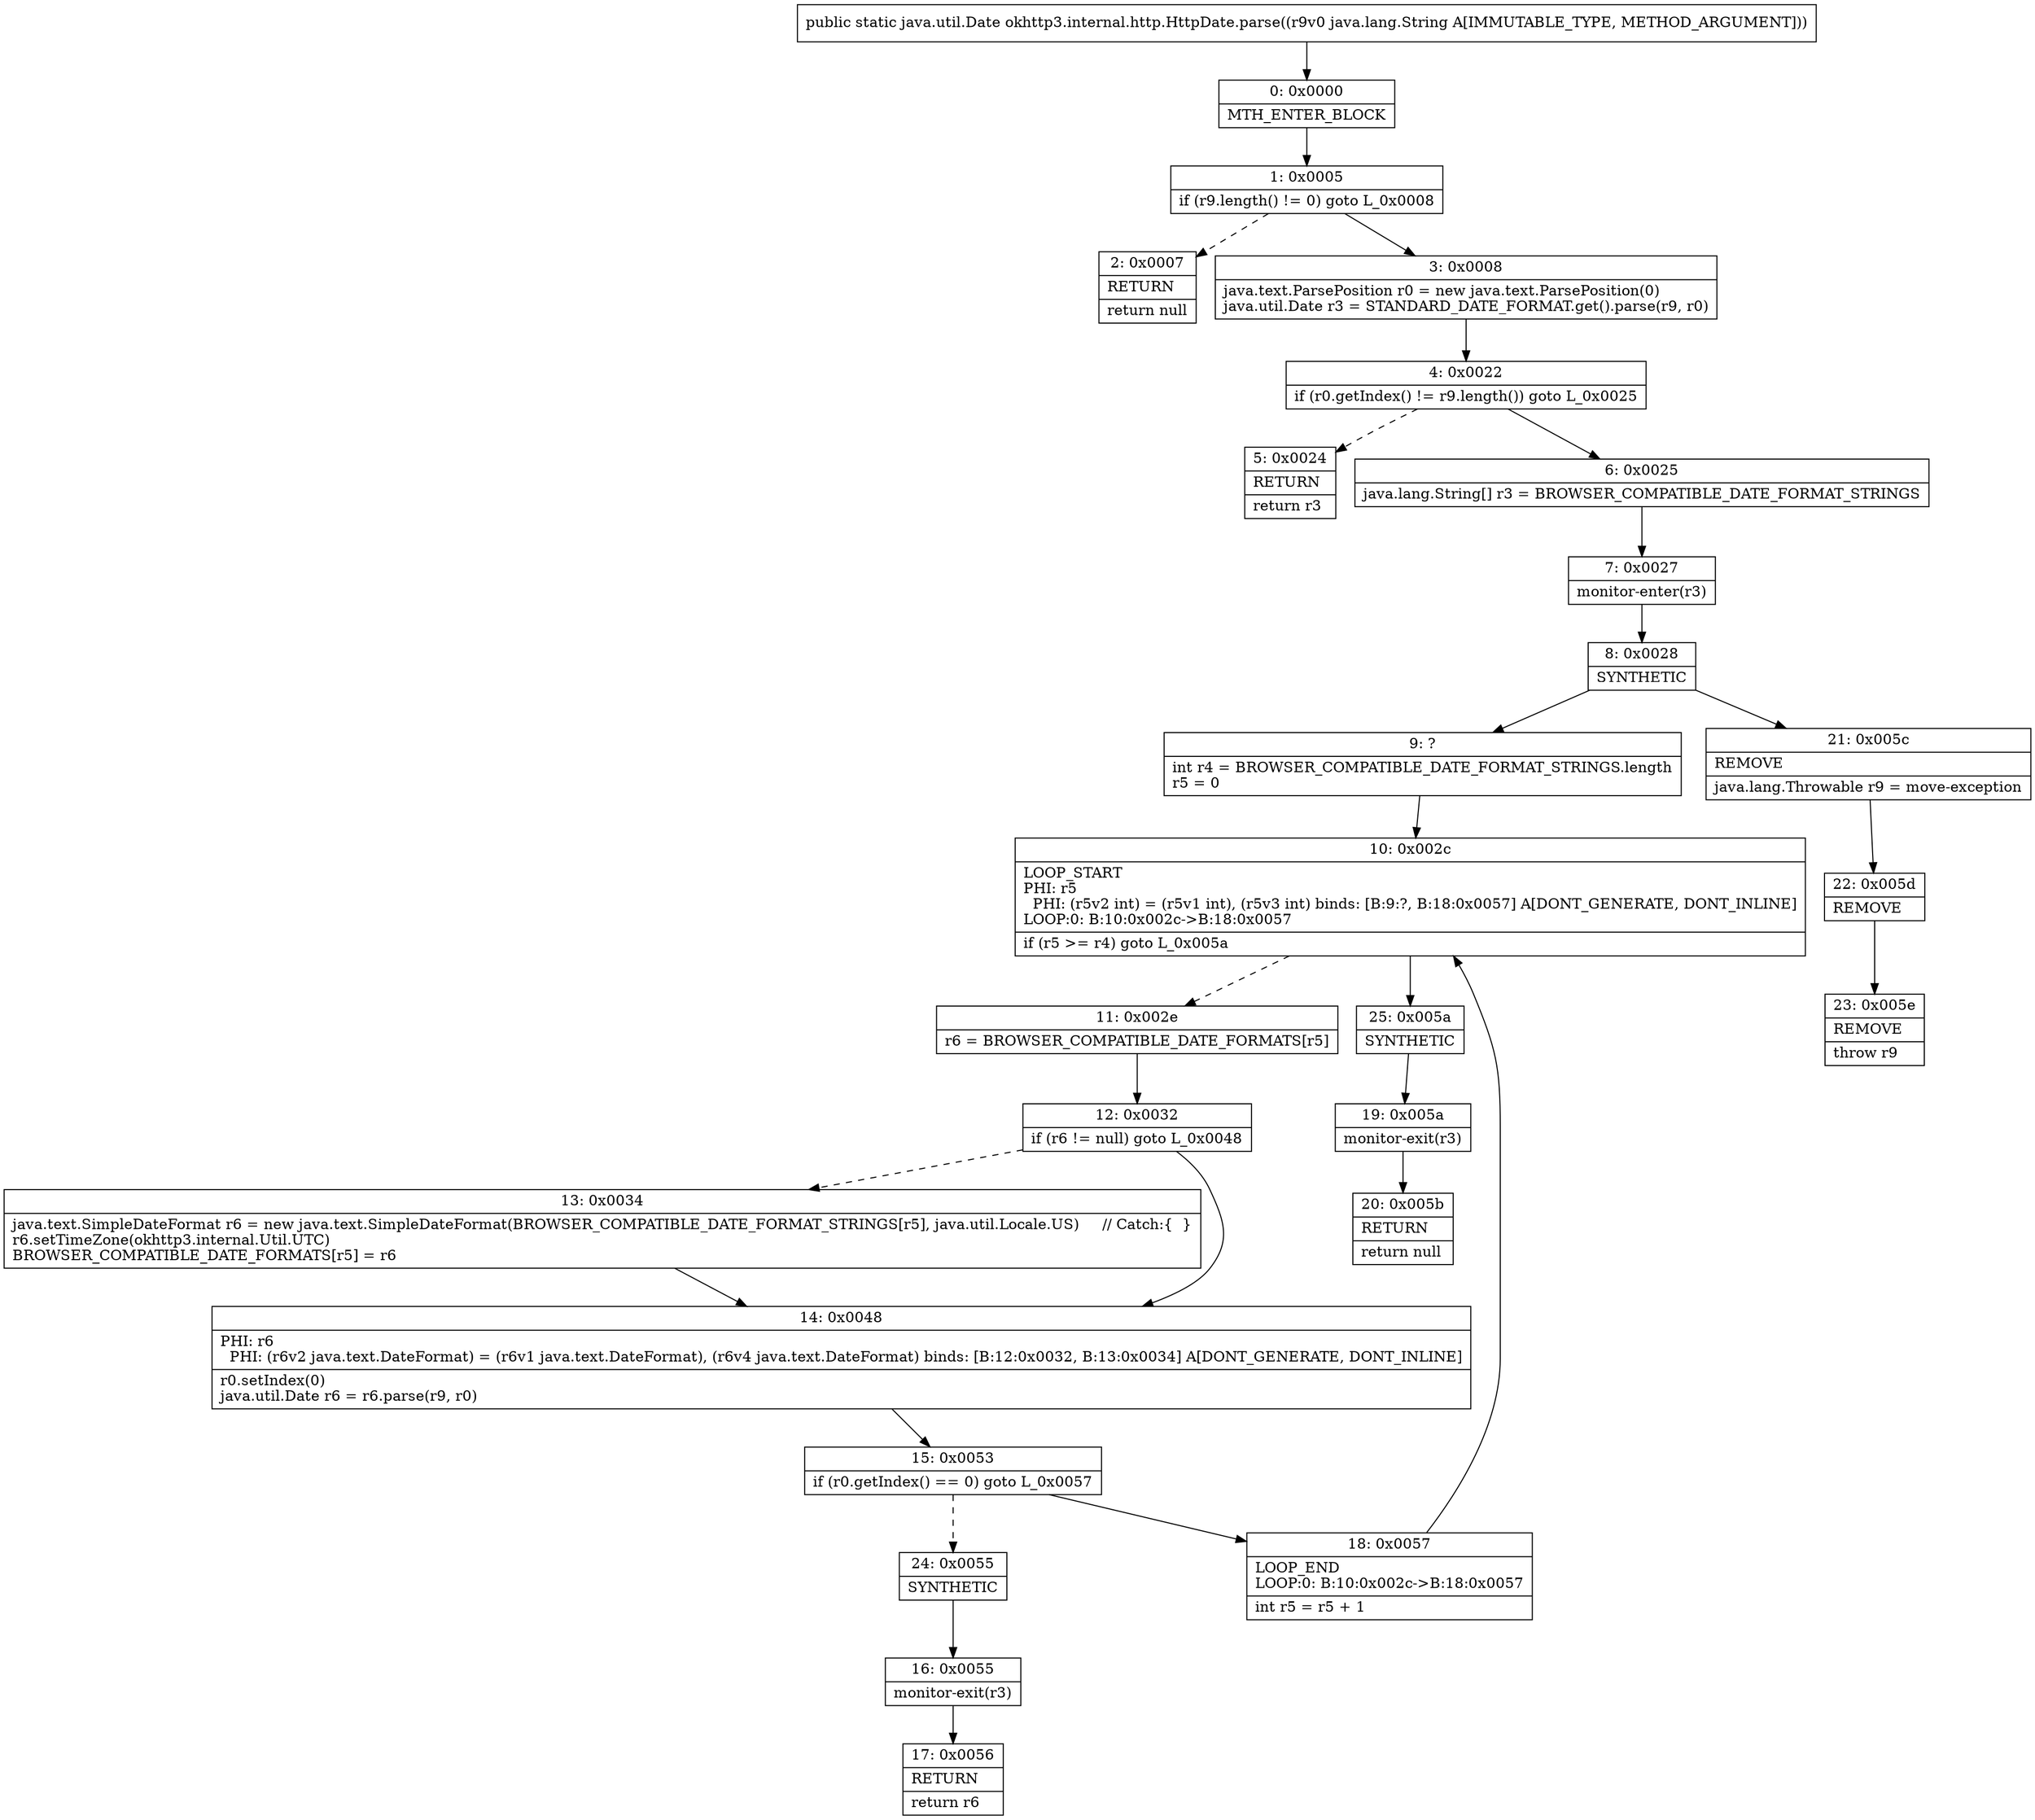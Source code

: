 digraph "CFG forokhttp3.internal.http.HttpDate.parse(Ljava\/lang\/String;)Ljava\/util\/Date;" {
Node_0 [shape=record,label="{0\:\ 0x0000|MTH_ENTER_BLOCK\l}"];
Node_1 [shape=record,label="{1\:\ 0x0005|if (r9.length() != 0) goto L_0x0008\l}"];
Node_2 [shape=record,label="{2\:\ 0x0007|RETURN\l|return null\l}"];
Node_3 [shape=record,label="{3\:\ 0x0008|java.text.ParsePosition r0 = new java.text.ParsePosition(0)\ljava.util.Date r3 = STANDARD_DATE_FORMAT.get().parse(r9, r0)\l}"];
Node_4 [shape=record,label="{4\:\ 0x0022|if (r0.getIndex() != r9.length()) goto L_0x0025\l}"];
Node_5 [shape=record,label="{5\:\ 0x0024|RETURN\l|return r3\l}"];
Node_6 [shape=record,label="{6\:\ 0x0025|java.lang.String[] r3 = BROWSER_COMPATIBLE_DATE_FORMAT_STRINGS\l}"];
Node_7 [shape=record,label="{7\:\ 0x0027|monitor\-enter(r3)\l}"];
Node_8 [shape=record,label="{8\:\ 0x0028|SYNTHETIC\l}"];
Node_9 [shape=record,label="{9\:\ ?|int r4 = BROWSER_COMPATIBLE_DATE_FORMAT_STRINGS.length\lr5 = 0\l}"];
Node_10 [shape=record,label="{10\:\ 0x002c|LOOP_START\lPHI: r5 \l  PHI: (r5v2 int) = (r5v1 int), (r5v3 int) binds: [B:9:?, B:18:0x0057] A[DONT_GENERATE, DONT_INLINE]\lLOOP:0: B:10:0x002c\-\>B:18:0x0057\l|if (r5 \>= r4) goto L_0x005a\l}"];
Node_11 [shape=record,label="{11\:\ 0x002e|r6 = BROWSER_COMPATIBLE_DATE_FORMATS[r5]\l}"];
Node_12 [shape=record,label="{12\:\ 0x0032|if (r6 != null) goto L_0x0048\l}"];
Node_13 [shape=record,label="{13\:\ 0x0034|java.text.SimpleDateFormat r6 = new java.text.SimpleDateFormat(BROWSER_COMPATIBLE_DATE_FORMAT_STRINGS[r5], java.util.Locale.US)     \/\/ Catch:\{  \}\lr6.setTimeZone(okhttp3.internal.Util.UTC)\lBROWSER_COMPATIBLE_DATE_FORMATS[r5] = r6\l}"];
Node_14 [shape=record,label="{14\:\ 0x0048|PHI: r6 \l  PHI: (r6v2 java.text.DateFormat) = (r6v1 java.text.DateFormat), (r6v4 java.text.DateFormat) binds: [B:12:0x0032, B:13:0x0034] A[DONT_GENERATE, DONT_INLINE]\l|r0.setIndex(0)\ljava.util.Date r6 = r6.parse(r9, r0)\l}"];
Node_15 [shape=record,label="{15\:\ 0x0053|if (r0.getIndex() == 0) goto L_0x0057\l}"];
Node_16 [shape=record,label="{16\:\ 0x0055|monitor\-exit(r3)\l}"];
Node_17 [shape=record,label="{17\:\ 0x0056|RETURN\l|return r6\l}"];
Node_18 [shape=record,label="{18\:\ 0x0057|LOOP_END\lLOOP:0: B:10:0x002c\-\>B:18:0x0057\l|int r5 = r5 + 1\l}"];
Node_19 [shape=record,label="{19\:\ 0x005a|monitor\-exit(r3)\l}"];
Node_20 [shape=record,label="{20\:\ 0x005b|RETURN\l|return null\l}"];
Node_21 [shape=record,label="{21\:\ 0x005c|REMOVE\l|java.lang.Throwable r9 = move\-exception\l}"];
Node_22 [shape=record,label="{22\:\ 0x005d|REMOVE\l}"];
Node_23 [shape=record,label="{23\:\ 0x005e|REMOVE\l|throw r9\l}"];
Node_24 [shape=record,label="{24\:\ 0x0055|SYNTHETIC\l}"];
Node_25 [shape=record,label="{25\:\ 0x005a|SYNTHETIC\l}"];
MethodNode[shape=record,label="{public static java.util.Date okhttp3.internal.http.HttpDate.parse((r9v0 java.lang.String A[IMMUTABLE_TYPE, METHOD_ARGUMENT])) }"];
MethodNode -> Node_0;
Node_0 -> Node_1;
Node_1 -> Node_2[style=dashed];
Node_1 -> Node_3;
Node_3 -> Node_4;
Node_4 -> Node_5[style=dashed];
Node_4 -> Node_6;
Node_6 -> Node_7;
Node_7 -> Node_8;
Node_8 -> Node_9;
Node_8 -> Node_21;
Node_9 -> Node_10;
Node_10 -> Node_11[style=dashed];
Node_10 -> Node_25;
Node_11 -> Node_12;
Node_12 -> Node_13[style=dashed];
Node_12 -> Node_14;
Node_13 -> Node_14;
Node_14 -> Node_15;
Node_15 -> Node_18;
Node_15 -> Node_24[style=dashed];
Node_16 -> Node_17;
Node_18 -> Node_10;
Node_19 -> Node_20;
Node_21 -> Node_22;
Node_22 -> Node_23;
Node_24 -> Node_16;
Node_25 -> Node_19;
}

